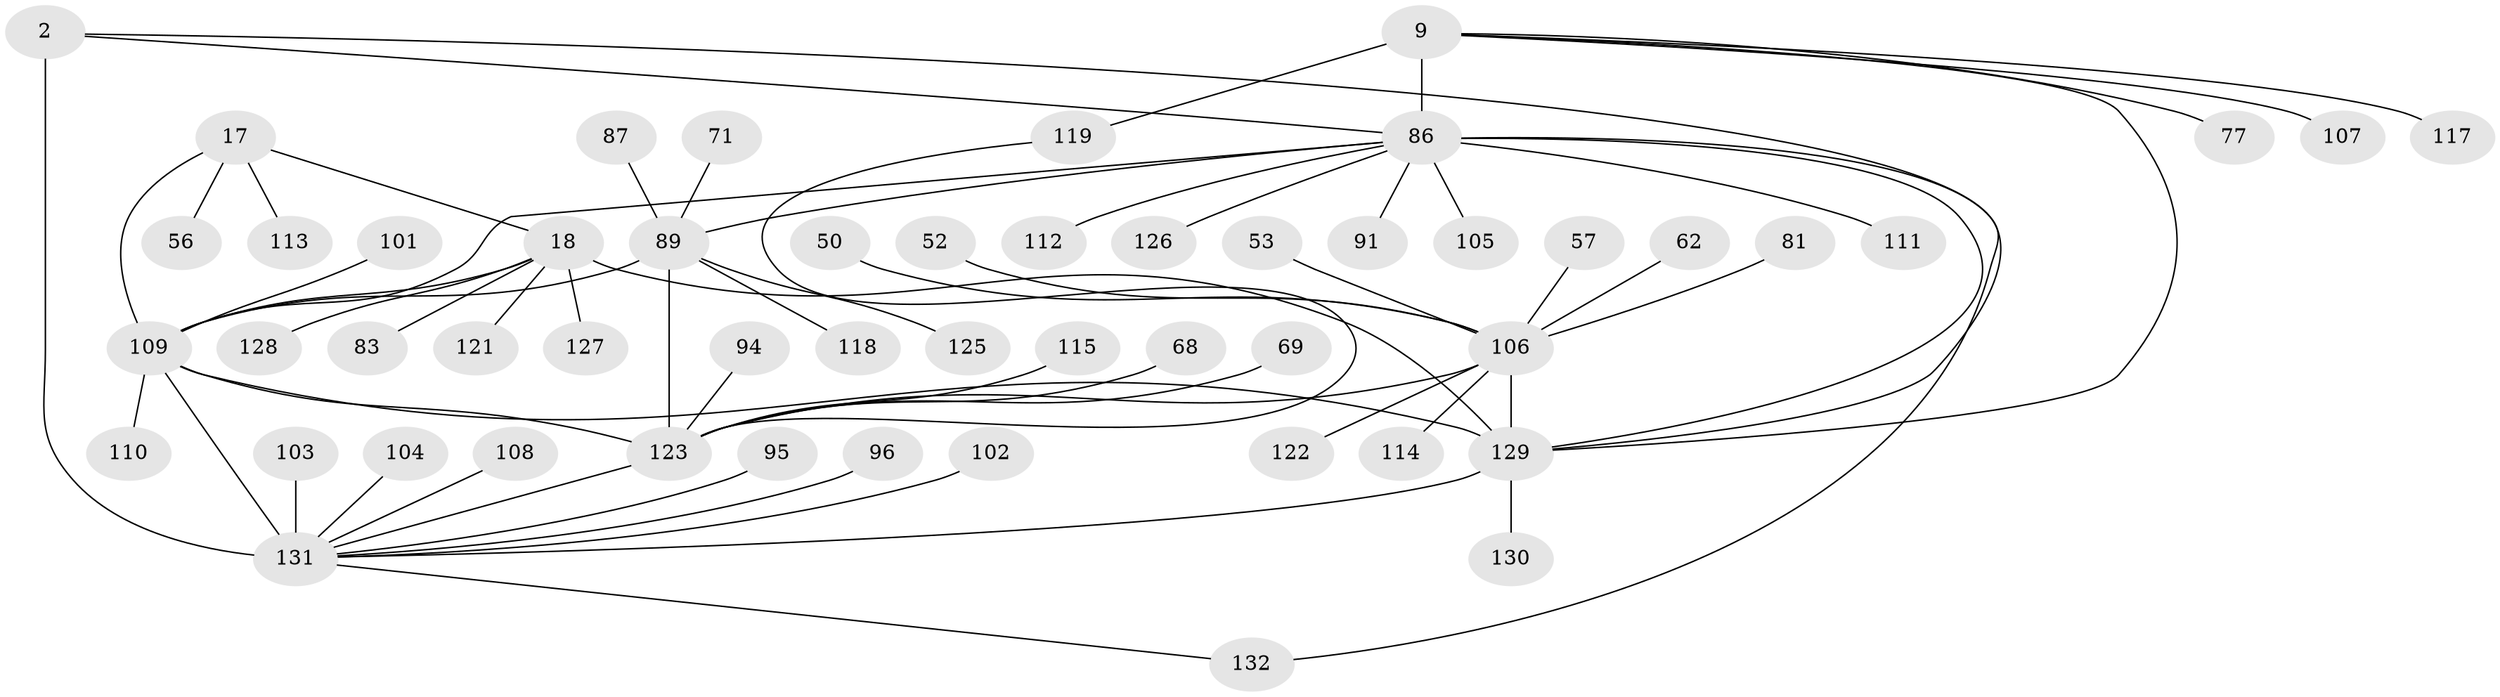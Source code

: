 // original degree distribution, {6: 0.045454545454545456, 7: 0.030303030303030304, 8: 0.05303030303030303, 14: 0.015151515151515152, 9: 0.022727272727272728, 12: 0.022727272727272728, 11: 0.015151515151515152, 10: 0.022727272727272728, 1: 0.5454545454545454, 2: 0.16666666666666666, 3: 0.022727272727272728, 4: 0.03787878787878788}
// Generated by graph-tools (version 1.1) at 2025/57/03/04/25 21:57:42]
// undirected, 52 vertices, 64 edges
graph export_dot {
graph [start="1"]
  node [color=gray90,style=filled];
  2 [super="+1"];
  9 [super="+7"];
  17 [super="+13"];
  18 [super="+16"];
  50;
  52;
  53;
  56;
  57;
  62;
  68;
  69;
  71;
  77;
  81;
  83 [super="+41"];
  86 [super="+12+33+46+58+11+59+65+82+84+85"];
  87;
  89 [super="+39"];
  91;
  94;
  95;
  96;
  101 [super="+43"];
  102 [super="+80"];
  103;
  104;
  105;
  106 [super="+29+27+47"];
  107;
  108;
  109 [super="+78+75+100+15"];
  110;
  111;
  112;
  113;
  114;
  115;
  117;
  118;
  119 [super="+48"];
  121;
  122;
  123 [super="+120+20+31+51+54+67"];
  125;
  126;
  127 [super="+34"];
  128;
  129 [super="+116"];
  130;
  131 [super="+5+42+72+88+6+38"];
  132 [super="+124"];
  2 -- 86;
  2 -- 131 [weight=8];
  2 -- 129;
  9 -- 107;
  9 -- 117;
  9 -- 77;
  9 -- 119;
  9 -- 86 [weight=8];
  9 -- 129;
  17 -- 18 [weight=4];
  17 -- 56;
  17 -- 113;
  17 -- 109 [weight=4];
  18 -- 128;
  18 -- 121;
  18 -- 109 [weight=6];
  18 -- 127;
  18 -- 83;
  18 -- 129;
  50 -- 106;
  52 -- 106;
  53 -- 106;
  57 -- 106;
  62 -- 106;
  68 -- 123;
  69 -- 123;
  71 -- 89;
  81 -- 106;
  86 -- 91;
  86 -- 105;
  86 -- 111;
  86 -- 112;
  86 -- 109 [weight=3];
  86 -- 132;
  86 -- 126;
  86 -- 129 [weight=2];
  86 -- 89;
  87 -- 89;
  89 -- 109 [weight=2];
  89 -- 118;
  89 -- 123 [weight=8];
  89 -- 125;
  94 -- 123;
  95 -- 131;
  96 -- 131;
  101 -- 109;
  102 -- 131;
  103 -- 131;
  104 -- 131;
  106 -- 123 [weight=2];
  106 -- 114;
  106 -- 129 [weight=8];
  106 -- 122;
  108 -- 131;
  109 -- 110;
  109 -- 123 [weight=2];
  109 -- 131 [weight=2];
  109 -- 129;
  115 -- 123;
  119 -- 123;
  123 -- 131 [weight=2];
  129 -- 130;
  129 -- 131 [weight=2];
  131 -- 132;
}
